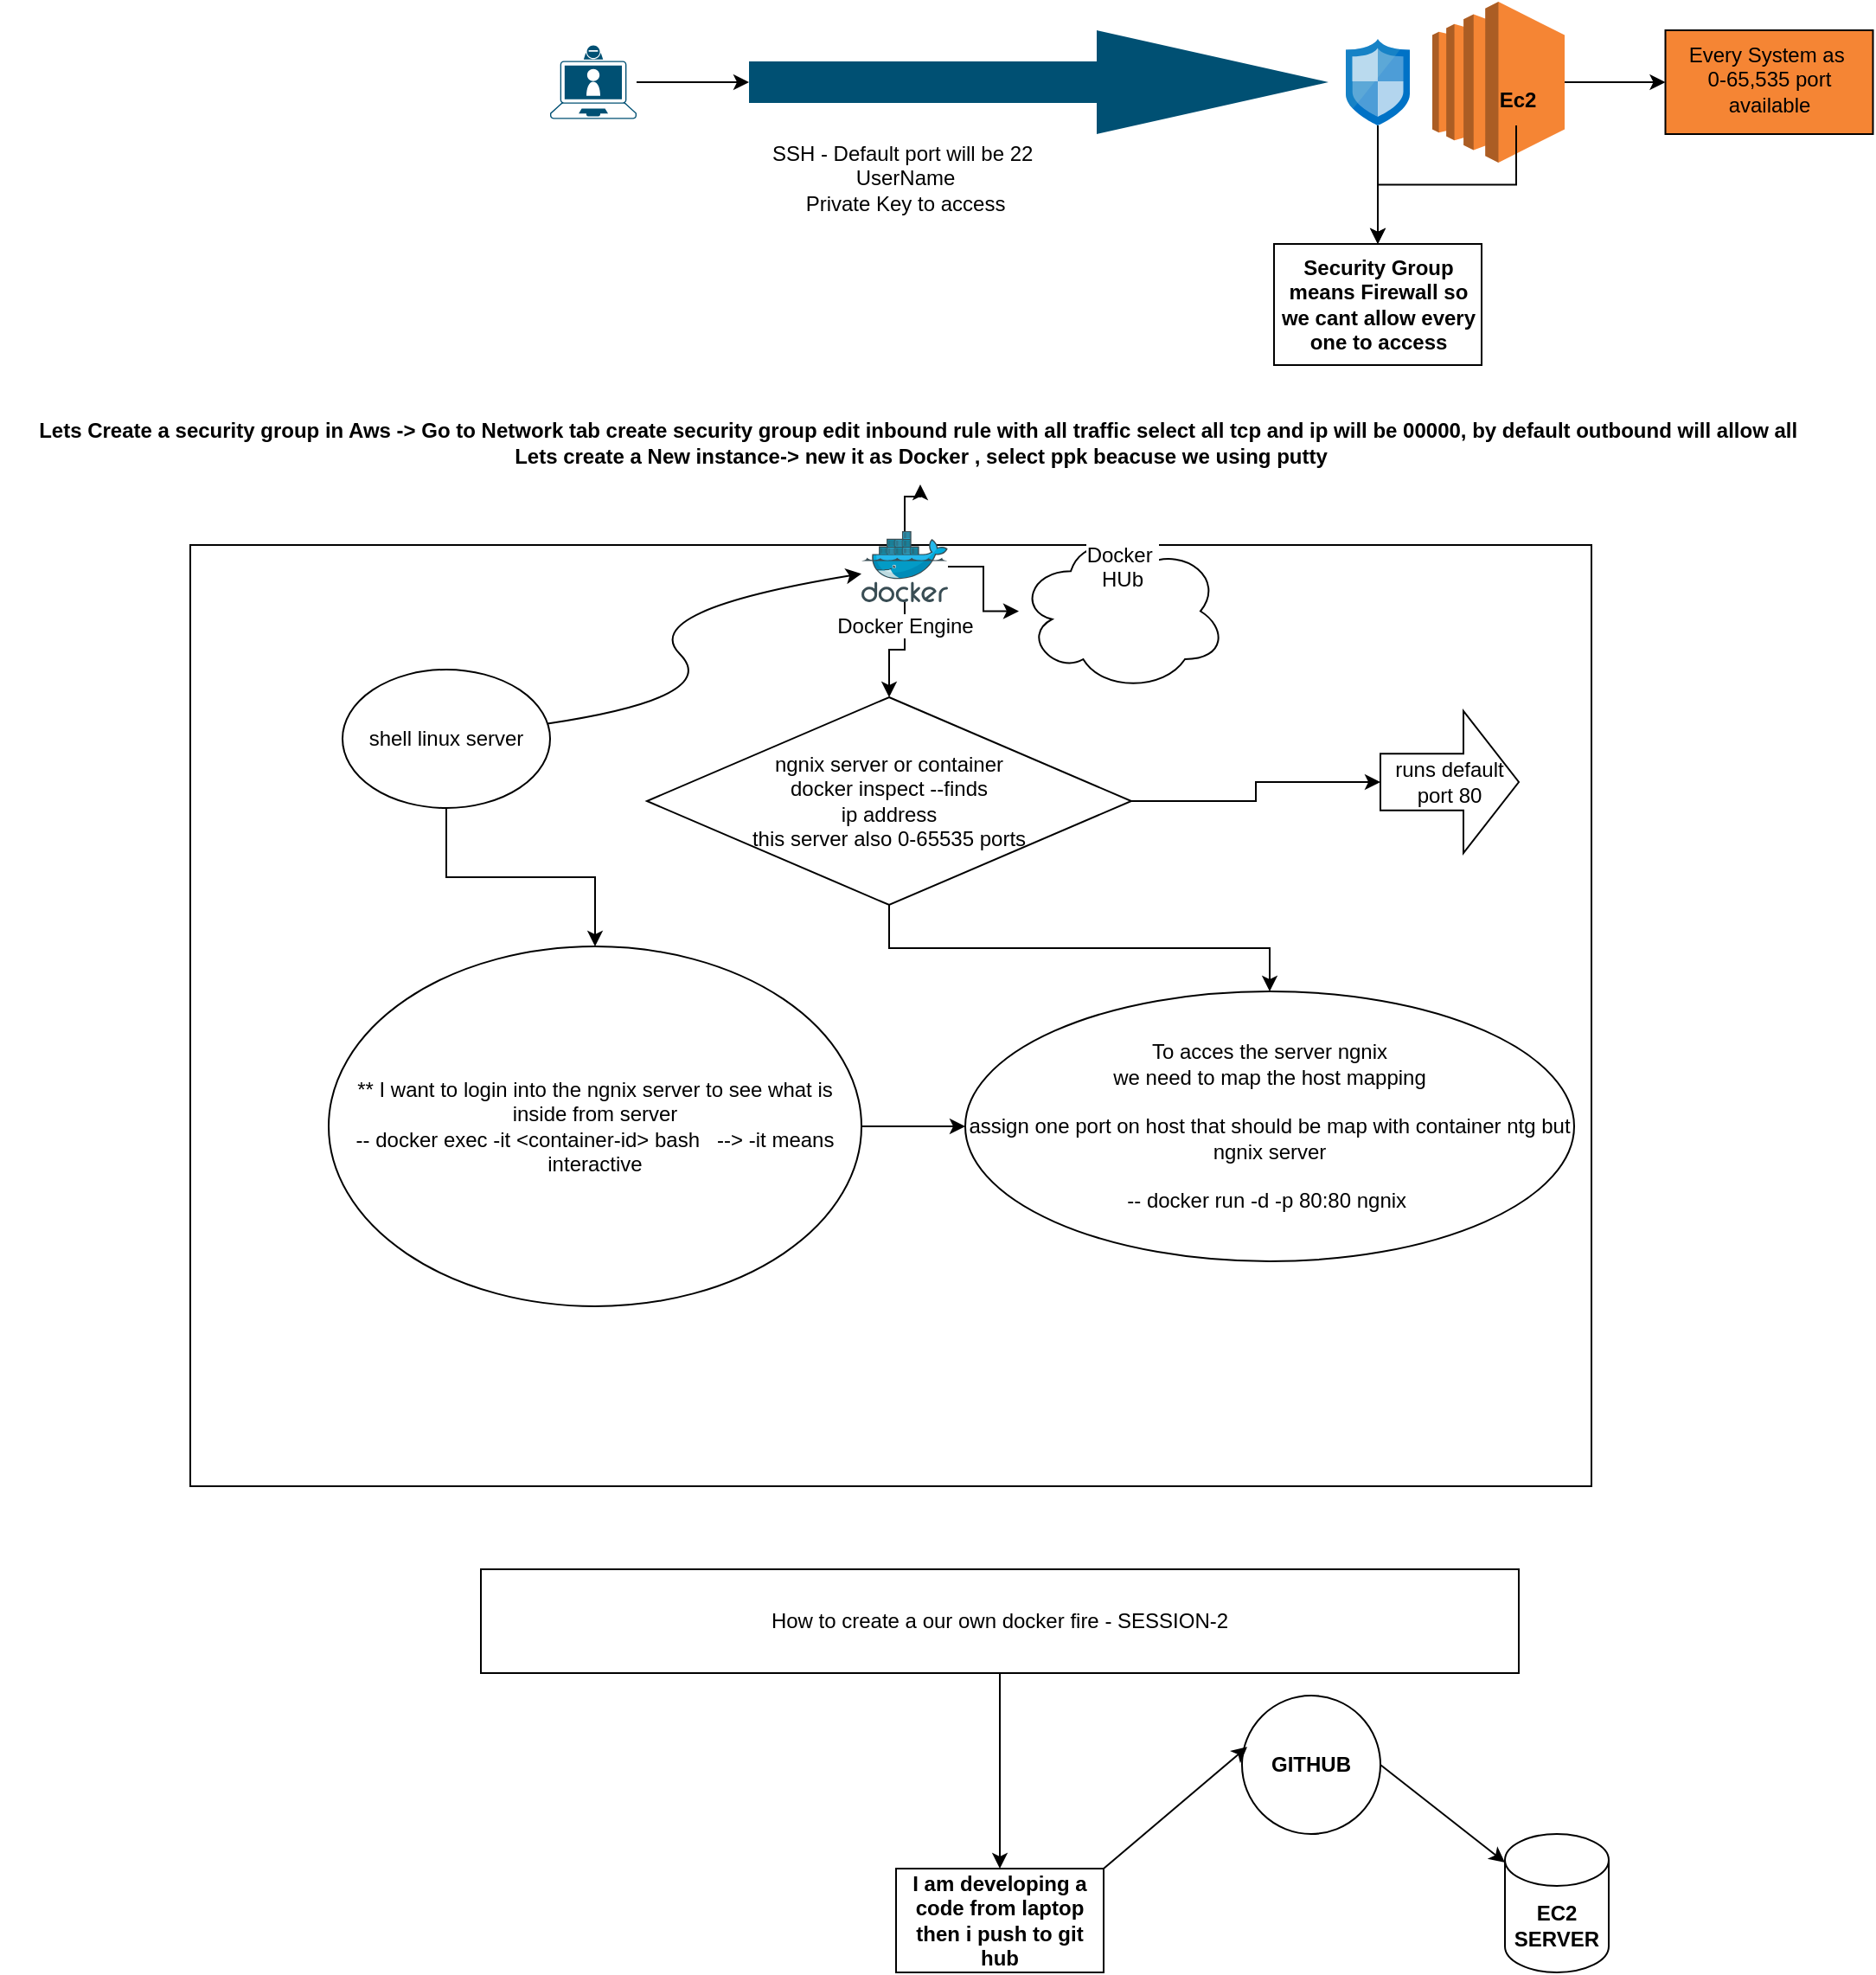 <mxfile version="21.0.4" type="github">
  <diagram name="Page-1" id="L6VVG-bHco9pqmqwcU4Q">
    <mxGraphModel dx="1877" dy="549" grid="1" gridSize="8" guides="1" tooltips="1" connect="1" arrows="1" fold="1" page="1" pageScale="1" pageWidth="827" pageHeight="1169" math="0" shadow="0">
      <root>
        <mxCell id="0" />
        <mxCell id="1" parent="0" />
        <mxCell id="pfIPBjNjW6CxKwXD6fMm-16" value="" style="edgeStyle=orthogonalEdgeStyle;rounded=0;orthogonalLoop=1;jettySize=auto;html=1;" edge="1" parent="1" source="pfIPBjNjW6CxKwXD6fMm-1" target="pfIPBjNjW6CxKwXD6fMm-15">
          <mxGeometry relative="1" as="geometry" />
        </mxCell>
        <mxCell id="pfIPBjNjW6CxKwXD6fMm-1" value="" style="outlineConnect=0;dashed=0;verticalLabelPosition=bottom;verticalAlign=top;align=center;html=1;shape=mxgraph.aws3.ec2;fillColor=#F58534;gradientColor=none;" vertex="1" parent="1">
          <mxGeometry x="710" y="30" width="76.5" height="93" as="geometry" />
        </mxCell>
        <mxCell id="pfIPBjNjW6CxKwXD6fMm-14" value="" style="edgeStyle=orthogonalEdgeStyle;rounded=0;orthogonalLoop=1;jettySize=auto;html=1;" edge="1" parent="1" source="pfIPBjNjW6CxKwXD6fMm-2" target="pfIPBjNjW6CxKwXD6fMm-4">
          <mxGeometry relative="1" as="geometry" />
        </mxCell>
        <mxCell id="pfIPBjNjW6CxKwXD6fMm-2" value="&lt;b&gt;Ec2&lt;/b&gt;" style="text;html=1;align=center;verticalAlign=middle;resizable=0;points=[];autosize=1;strokeColor=none;fillColor=none;" vertex="1" parent="1">
          <mxGeometry x="738.5" y="71.5" width="40" height="30" as="geometry" />
        </mxCell>
        <mxCell id="pfIPBjNjW6CxKwXD6fMm-5" value="" style="edgeStyle=orthogonalEdgeStyle;rounded=0;orthogonalLoop=1;jettySize=auto;html=1;" edge="1" parent="1" source="pfIPBjNjW6CxKwXD6fMm-3" target="pfIPBjNjW6CxKwXD6fMm-4">
          <mxGeometry relative="1" as="geometry" />
        </mxCell>
        <mxCell id="pfIPBjNjW6CxKwXD6fMm-3" value="" style="sketch=0;aspect=fixed;html=1;points=[];align=center;image;fontSize=12;image=img/lib/mscae/Network_Security_Groups_Classic.svg;" vertex="1" parent="1">
          <mxGeometry x="660" y="51.5" width="37" height="50" as="geometry" />
        </mxCell>
        <mxCell id="pfIPBjNjW6CxKwXD6fMm-4" value="Security Group means Firewall so we cant allow every one to access" style="whiteSpace=wrap;html=1;verticalAlign=top;sketch=0;labelBackgroundColor=default;fontStyle=1" vertex="1" parent="1">
          <mxGeometry x="618.5" y="170" width="120" height="70" as="geometry" />
        </mxCell>
        <mxCell id="pfIPBjNjW6CxKwXD6fMm-11" value="" style="edgeStyle=orthogonalEdgeStyle;rounded=0;orthogonalLoop=1;jettySize=auto;html=1;" edge="1" parent="1" source="pfIPBjNjW6CxKwXD6fMm-9" target="pfIPBjNjW6CxKwXD6fMm-10">
          <mxGeometry relative="1" as="geometry" />
        </mxCell>
        <mxCell id="pfIPBjNjW6CxKwXD6fMm-9" value="" style="points=[[0.13,0.225,0],[0.5,0,0],[0.87,0.225,0],[0.885,0.5,0],[0.985,0.99,0],[0.5,1,0],[0.015,0.99,0],[0.115,0.5,0]];verticalLabelPosition=bottom;sketch=0;html=1;verticalAlign=top;aspect=fixed;align=center;pointerEvents=1;shape=mxgraph.cisco19.laptop_video_client;fillColor=#005073;strokeColor=none;" vertex="1" parent="1">
          <mxGeometry x="200" y="55.25" width="50" height="42.5" as="geometry" />
        </mxCell>
        <mxCell id="pfIPBjNjW6CxKwXD6fMm-10" value="" style="shape=singleArrow;whiteSpace=wrap;html=1;arrowWidth=0.4;arrowSize=0.4;verticalAlign=top;fillColor=#005073;strokeColor=none;sketch=0;" vertex="1" parent="1">
          <mxGeometry x="315" y="46.5" width="335" height="60" as="geometry" />
        </mxCell>
        <mxCell id="pfIPBjNjW6CxKwXD6fMm-12" value="SSH - Default port will be 22&amp;nbsp;&lt;br&gt;UserName&lt;br&gt;Private Key to access" style="text;html=1;align=center;verticalAlign=middle;resizable=0;points=[];autosize=1;strokeColor=none;fillColor=none;" vertex="1" parent="1">
          <mxGeometry x="315" y="101.5" width="180" height="60" as="geometry" />
        </mxCell>
        <mxCell id="pfIPBjNjW6CxKwXD6fMm-13" value="Lets Create a security group in Aws -&amp;gt; Go to Network tab create security group edit inbound rule with all traffic select all tcp and ip will be 00000, by default outbound will allow all&lt;span style=&quot;white-space: pre; font-size: 12px;&quot;&gt;	&lt;/span&gt;&lt;br&gt;Lets create a New instance-&amp;gt; new it as Docker , select ppk beacuse we using putty" style="text;html=1;align=center;verticalAlign=middle;resizable=0;points=[];autosize=1;strokeColor=none;fillColor=none;fontStyle=1;fontSize=12;" vertex="1" parent="1">
          <mxGeometry x="-118" y="261" width="1064" height="48" as="geometry" />
        </mxCell>
        <mxCell id="pfIPBjNjW6CxKwXD6fMm-15" value="Every System as&amp;nbsp;&lt;br&gt;0-65,535 port available" style="whiteSpace=wrap;html=1;verticalAlign=top;fillColor=#F58534;dashed=0;gradientColor=none;" vertex="1" parent="1">
          <mxGeometry x="844.75" y="46.5" width="120" height="60" as="geometry" />
        </mxCell>
        <mxCell id="pfIPBjNjW6CxKwXD6fMm-17" value="&lt;br&gt;&lt;br&gt;" style="rounded=0;whiteSpace=wrap;html=1;" vertex="1" parent="1">
          <mxGeometry x="-8" y="344" width="810" height="544" as="geometry" />
        </mxCell>
        <mxCell id="pfIPBjNjW6CxKwXD6fMm-33" value="" style="edgeStyle=orthogonalEdgeStyle;rounded=0;orthogonalLoop=1;jettySize=auto;html=1;" edge="1" parent="1" source="pfIPBjNjW6CxKwXD6fMm-18" target="pfIPBjNjW6CxKwXD6fMm-32">
          <mxGeometry relative="1" as="geometry" />
        </mxCell>
        <mxCell id="pfIPBjNjW6CxKwXD6fMm-18" value="shell linux server" style="ellipse;whiteSpace=wrap;html=1;" vertex="1" parent="1">
          <mxGeometry x="80" y="416" width="120" height="80" as="geometry" />
        </mxCell>
        <mxCell id="pfIPBjNjW6CxKwXD6fMm-25" value="" style="edgeStyle=orthogonalEdgeStyle;rounded=0;orthogonalLoop=1;jettySize=auto;html=1;" edge="1" parent="1" source="pfIPBjNjW6CxKwXD6fMm-19" target="pfIPBjNjW6CxKwXD6fMm-24">
          <mxGeometry relative="1" as="geometry" />
        </mxCell>
        <mxCell id="pfIPBjNjW6CxKwXD6fMm-26" value="" style="edgeStyle=orthogonalEdgeStyle;rounded=0;orthogonalLoop=1;jettySize=auto;html=1;" edge="1" parent="1" source="pfIPBjNjW6CxKwXD6fMm-19" target="pfIPBjNjW6CxKwXD6fMm-20">
          <mxGeometry relative="1" as="geometry" />
        </mxCell>
        <mxCell id="pfIPBjNjW6CxKwXD6fMm-29" value="" style="edgeStyle=orthogonalEdgeStyle;rounded=0;orthogonalLoop=1;jettySize=auto;html=1;" edge="1" parent="1" source="pfIPBjNjW6CxKwXD6fMm-19" target="pfIPBjNjW6CxKwXD6fMm-13">
          <mxGeometry relative="1" as="geometry" />
        </mxCell>
        <mxCell id="pfIPBjNjW6CxKwXD6fMm-19" value="Docker Engine" style="sketch=0;aspect=fixed;html=1;points=[];align=center;image;fontSize=12;image=img/lib/mscae/Docker.svg;" vertex="1" parent="1">
          <mxGeometry x="380" y="336" width="50" height="41" as="geometry" />
        </mxCell>
        <mxCell id="pfIPBjNjW6CxKwXD6fMm-22" value="" style="edgeStyle=orthogonalEdgeStyle;rounded=0;orthogonalLoop=1;jettySize=auto;html=1;" edge="1" parent="1" source="pfIPBjNjW6CxKwXD6fMm-20" target="pfIPBjNjW6CxKwXD6fMm-21">
          <mxGeometry relative="1" as="geometry" />
        </mxCell>
        <mxCell id="pfIPBjNjW6CxKwXD6fMm-31" value="" style="edgeStyle=orthogonalEdgeStyle;rounded=0;orthogonalLoop=1;jettySize=auto;html=1;" edge="1" parent="1" source="pfIPBjNjW6CxKwXD6fMm-20" target="pfIPBjNjW6CxKwXD6fMm-30">
          <mxGeometry relative="1" as="geometry" />
        </mxCell>
        <mxCell id="pfIPBjNjW6CxKwXD6fMm-20" value="ngnix server or container&lt;br&gt;docker inspect --finds&lt;br&gt;ip address&lt;br&gt;this server also 0-65535 ports" style="rhombus;whiteSpace=wrap;html=1;" vertex="1" parent="1">
          <mxGeometry x="256" y="432" width="280" height="120" as="geometry" />
        </mxCell>
        <mxCell id="pfIPBjNjW6CxKwXD6fMm-21" value="runs default port 80" style="shape=singleArrow;whiteSpace=wrap;html=1;arrowWidth=0.4;arrowSize=0.4;" vertex="1" parent="1">
          <mxGeometry x="680" y="440" width="80" height="82" as="geometry" />
        </mxCell>
        <mxCell id="pfIPBjNjW6CxKwXD6fMm-23" value="" style="curved=1;endArrow=classic;html=1;rounded=0;" edge="1" parent="1" source="pfIPBjNjW6CxKwXD6fMm-18" target="pfIPBjNjW6CxKwXD6fMm-19">
          <mxGeometry width="50" height="50" relative="1" as="geometry">
            <mxPoint x="250" y="432" as="sourcePoint" />
            <mxPoint x="300" y="382" as="targetPoint" />
            <Array as="points">
              <mxPoint x="300" y="432" />
              <mxPoint x="250" y="382" />
            </Array>
          </mxGeometry>
        </mxCell>
        <mxCell id="pfIPBjNjW6CxKwXD6fMm-24" value="Docker&amp;nbsp;&lt;br&gt;HUb" style="ellipse;shape=cloud;whiteSpace=wrap;html=1;verticalAlign=top;sketch=0;labelBackgroundColor=default;" vertex="1" parent="1">
          <mxGeometry x="471" y="336" width="120" height="92.5" as="geometry" />
        </mxCell>
        <mxCell id="pfIPBjNjW6CxKwXD6fMm-30" value="To acces the server ngnix&lt;br&gt;we need to map the host mapping&lt;br&gt;&lt;br&gt;assign one port on host that should be map with container ntg but ngnix server&lt;br&gt;&lt;br&gt;-- docker run -d -p 80:80 ngnix&amp;nbsp;" style="ellipse;whiteSpace=wrap;html=1;" vertex="1" parent="1">
          <mxGeometry x="440" y="602" width="352" height="156" as="geometry" />
        </mxCell>
        <mxCell id="pfIPBjNjW6CxKwXD6fMm-36" value="" style="edgeStyle=orthogonalEdgeStyle;rounded=0;orthogonalLoop=1;jettySize=auto;html=1;" edge="1" parent="1" source="pfIPBjNjW6CxKwXD6fMm-32" target="pfIPBjNjW6CxKwXD6fMm-30">
          <mxGeometry relative="1" as="geometry" />
        </mxCell>
        <mxCell id="pfIPBjNjW6CxKwXD6fMm-32" value="&lt;div&gt;** I want to login into the ngnix server to see what is inside from server&lt;/div&gt;&lt;div&gt;			-- docker exec -it &amp;lt;container-id&amp;gt; bash&amp;nbsp; &amp;nbsp;--&amp;gt; -it means interactive&lt;/div&gt;" style="ellipse;whiteSpace=wrap;html=1;" vertex="1" parent="1">
          <mxGeometry x="72" y="576" width="308" height="208" as="geometry" />
        </mxCell>
        <mxCell id="pfIPBjNjW6CxKwXD6fMm-39" value="" style="edgeStyle=orthogonalEdgeStyle;rounded=0;orthogonalLoop=1;jettySize=auto;html=1;" edge="1" parent="1" source="pfIPBjNjW6CxKwXD6fMm-37" target="pfIPBjNjW6CxKwXD6fMm-38">
          <mxGeometry relative="1" as="geometry" />
        </mxCell>
        <mxCell id="pfIPBjNjW6CxKwXD6fMm-37" value="How to create a our own docker fire - SESSION-2" style="rounded=0;whiteSpace=wrap;html=1;" vertex="1" parent="1">
          <mxGeometry x="160" y="936" width="600" height="60" as="geometry" />
        </mxCell>
        <mxCell id="pfIPBjNjW6CxKwXD6fMm-38" value="&lt;b&gt;I am developing a code from laptop then i push to git hub&lt;/b&gt;" style="whiteSpace=wrap;html=1;rounded=0;" vertex="1" parent="1">
          <mxGeometry x="400" y="1109" width="120" height="60" as="geometry" />
        </mxCell>
        <mxCell id="pfIPBjNjW6CxKwXD6fMm-40" value="&lt;b&gt;GITHUB&lt;/b&gt;" style="ellipse;whiteSpace=wrap;html=1;aspect=fixed;" vertex="1" parent="1">
          <mxGeometry x="600" y="1009" width="80" height="80" as="geometry" />
        </mxCell>
        <mxCell id="pfIPBjNjW6CxKwXD6fMm-41" value="&lt;b&gt;EC2 SERVER&lt;/b&gt;" style="shape=cylinder3;whiteSpace=wrap;html=1;boundedLbl=1;backgroundOutline=1;size=15;" vertex="1" parent="1">
          <mxGeometry x="752" y="1089" width="60" height="80" as="geometry" />
        </mxCell>
        <mxCell id="pfIPBjNjW6CxKwXD6fMm-42" value="" style="endArrow=classic;html=1;rounded=0;exitX=1;exitY=0;exitDx=0;exitDy=0;entryX=0.038;entryY=0.37;entryDx=0;entryDy=0;entryPerimeter=0;" edge="1" parent="1" source="pfIPBjNjW6CxKwXD6fMm-38" target="pfIPBjNjW6CxKwXD6fMm-40">
          <mxGeometry width="50" height="50" relative="1" as="geometry">
            <mxPoint x="392" y="1098" as="sourcePoint" />
            <mxPoint x="442" y="1048" as="targetPoint" />
          </mxGeometry>
        </mxCell>
        <mxCell id="pfIPBjNjW6CxKwXD6fMm-43" value="" style="endArrow=classic;html=1;rounded=0;exitX=1;exitY=0.5;exitDx=0;exitDy=0;" edge="1" parent="1" source="pfIPBjNjW6CxKwXD6fMm-40" target="pfIPBjNjW6CxKwXD6fMm-41">
          <mxGeometry width="50" height="50" relative="1" as="geometry">
            <mxPoint x="392" y="1098" as="sourcePoint" />
            <mxPoint x="442" y="1048" as="targetPoint" />
          </mxGeometry>
        </mxCell>
      </root>
    </mxGraphModel>
  </diagram>
</mxfile>

